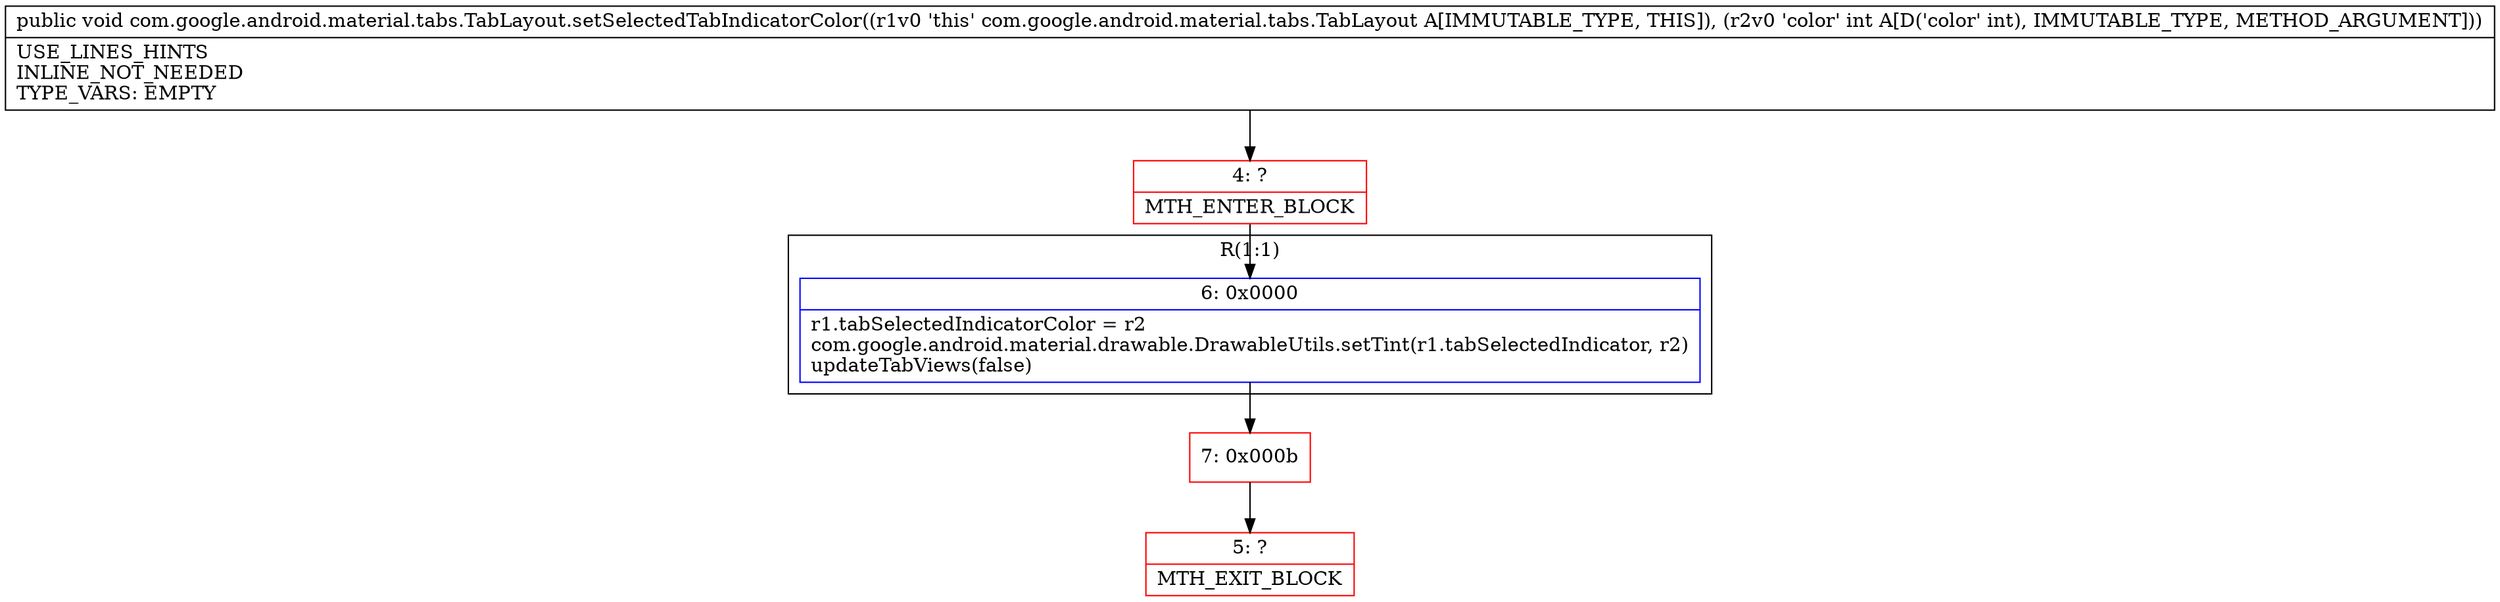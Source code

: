 digraph "CFG forcom.google.android.material.tabs.TabLayout.setSelectedTabIndicatorColor(I)V" {
subgraph cluster_Region_1188780059 {
label = "R(1:1)";
node [shape=record,color=blue];
Node_6 [shape=record,label="{6\:\ 0x0000|r1.tabSelectedIndicatorColor = r2\lcom.google.android.material.drawable.DrawableUtils.setTint(r1.tabSelectedIndicator, r2)\lupdateTabViews(false)\l}"];
}
Node_4 [shape=record,color=red,label="{4\:\ ?|MTH_ENTER_BLOCK\l}"];
Node_7 [shape=record,color=red,label="{7\:\ 0x000b}"];
Node_5 [shape=record,color=red,label="{5\:\ ?|MTH_EXIT_BLOCK\l}"];
MethodNode[shape=record,label="{public void com.google.android.material.tabs.TabLayout.setSelectedTabIndicatorColor((r1v0 'this' com.google.android.material.tabs.TabLayout A[IMMUTABLE_TYPE, THIS]), (r2v0 'color' int A[D('color' int), IMMUTABLE_TYPE, METHOD_ARGUMENT]))  | USE_LINES_HINTS\lINLINE_NOT_NEEDED\lTYPE_VARS: EMPTY\l}"];
MethodNode -> Node_4;Node_6 -> Node_7;
Node_4 -> Node_6;
Node_7 -> Node_5;
}

